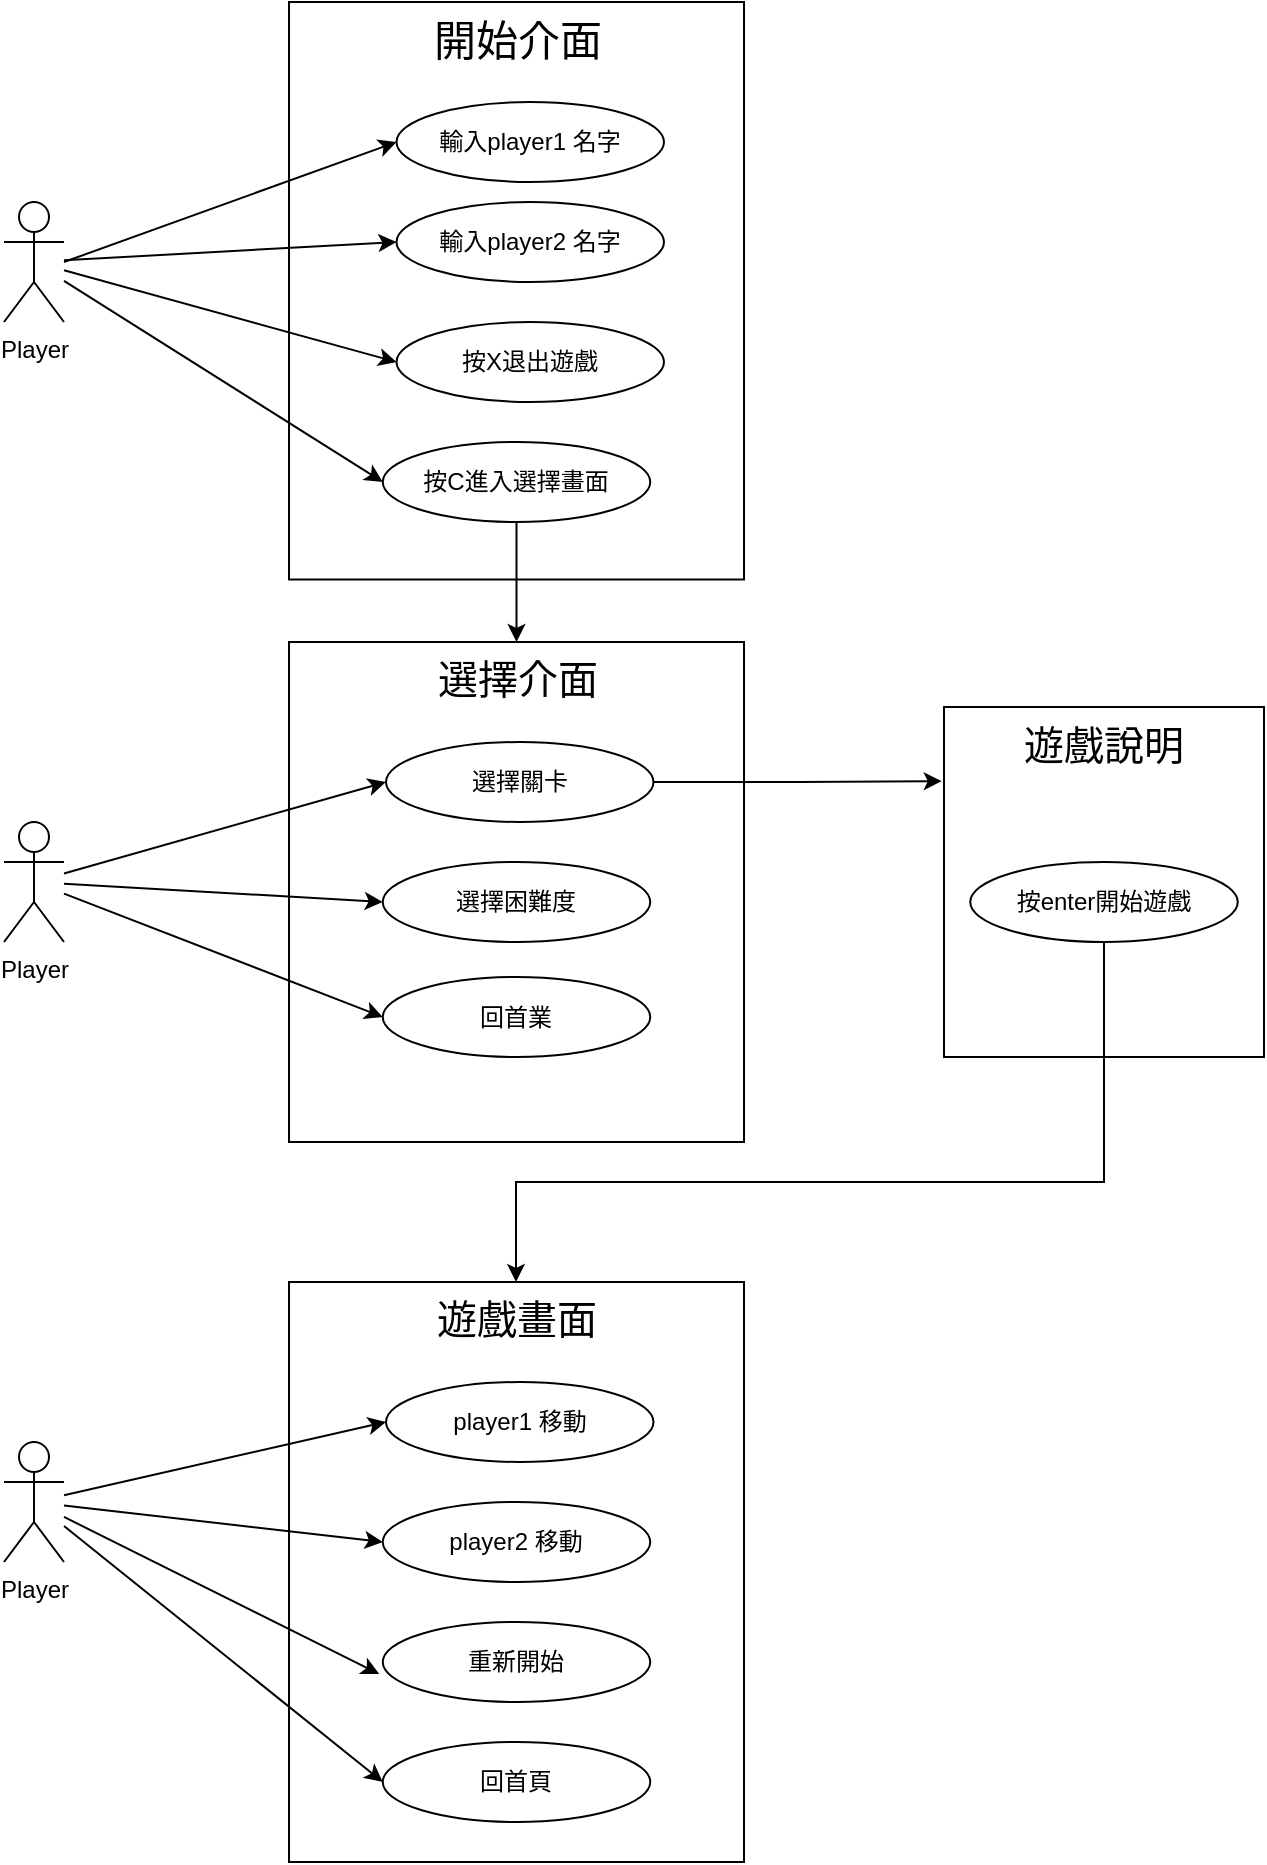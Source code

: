 <mxfile version="24.4.4" type="github">
  <diagram name="Page-1" id="fRFBAp2FJAGGFOrt1j17">
    <mxGraphModel dx="1050" dy="565" grid="1" gridSize="10" guides="1" tooltips="1" connect="1" arrows="1" fold="1" page="1" pageScale="1" pageWidth="850" pageHeight="1100" math="0" shadow="0">
      <root>
        <mxCell id="0" />
        <mxCell id="1" parent="0" />
        <mxCell id="KAFOnqnanLpudtP8_fwG-33" value="&lt;font style=&quot;font-size: 20px;&quot;&gt;遊戲畫面&lt;/font&gt;" style="rounded=0;whiteSpace=wrap;html=1;align=center;verticalAlign=top;" vertex="1" parent="1">
          <mxGeometry x="242.51" y="690" width="227.49" height="290" as="geometry" />
        </mxCell>
        <mxCell id="KAFOnqnanLpudtP8_fwG-2" value="&lt;font style=&quot;font-size: 21px;&quot;&gt;開始介面&lt;/font&gt;" style="rounded=0;whiteSpace=wrap;html=1;verticalAlign=top;" vertex="1" parent="1">
          <mxGeometry x="242.51" y="50" width="227.5" height="288.75" as="geometry" />
        </mxCell>
        <mxCell id="KAFOnqnanLpudtP8_fwG-12" style="rounded=0;orthogonalLoop=1;jettySize=auto;html=1;entryX=0;entryY=0.5;entryDx=0;entryDy=0;" edge="1" parent="1" target="KAFOnqnanLpudtP8_fwG-9">
          <mxGeometry relative="1" as="geometry">
            <mxPoint x="130" y="180" as="sourcePoint" />
          </mxGeometry>
        </mxCell>
        <mxCell id="KAFOnqnanLpudtP8_fwG-13" style="rounded=0;orthogonalLoop=1;jettySize=auto;html=1;entryX=0;entryY=0.5;entryDx=0;entryDy=0;" edge="1" parent="1" source="KAFOnqnanLpudtP8_fwG-1" target="KAFOnqnanLpudtP8_fwG-8">
          <mxGeometry relative="1" as="geometry" />
        </mxCell>
        <mxCell id="KAFOnqnanLpudtP8_fwG-14" style="rounded=0;orthogonalLoop=1;jettySize=auto;html=1;entryX=0;entryY=0.5;entryDx=0;entryDy=0;" edge="1" parent="1" source="KAFOnqnanLpudtP8_fwG-1" target="KAFOnqnanLpudtP8_fwG-11">
          <mxGeometry relative="1" as="geometry" />
        </mxCell>
        <mxCell id="KAFOnqnanLpudtP8_fwG-15" style="rounded=0;orthogonalLoop=1;jettySize=auto;html=1;entryX=0;entryY=0.5;entryDx=0;entryDy=0;" edge="1" parent="1" source="KAFOnqnanLpudtP8_fwG-1" target="KAFOnqnanLpudtP8_fwG-10">
          <mxGeometry relative="1" as="geometry" />
        </mxCell>
        <mxCell id="KAFOnqnanLpudtP8_fwG-1" value="Player" style="shape=umlActor;verticalLabelPosition=bottom;verticalAlign=top;html=1;outlineConnect=0;" vertex="1" parent="1">
          <mxGeometry x="100" y="150" width="30" height="60" as="geometry" />
        </mxCell>
        <mxCell id="KAFOnqnanLpudtP8_fwG-6" value="&lt;font style=&quot;font-size: 20px;&quot;&gt;選擇介面&lt;/font&gt;" style="rounded=0;whiteSpace=wrap;html=1;align=center;verticalAlign=top;" vertex="1" parent="1">
          <mxGeometry x="242.51" y="370" width="227.5" height="250" as="geometry" />
        </mxCell>
        <mxCell id="KAFOnqnanLpudtP8_fwG-8" value="輸入player2&lt;span style=&quot;background-color: initial;&quot;&gt;&amp;nbsp;名字&lt;/span&gt;" style="ellipse;whiteSpace=wrap;html=1;" vertex="1" parent="1">
          <mxGeometry x="296.25" y="150" width="133.75" height="40" as="geometry" />
        </mxCell>
        <mxCell id="KAFOnqnanLpudtP8_fwG-9" value="輸入player1 名字" style="ellipse;whiteSpace=wrap;html=1;" vertex="1" parent="1">
          <mxGeometry x="296.25" y="100" width="133.75" height="40" as="geometry" />
        </mxCell>
        <mxCell id="KAFOnqnanLpudtP8_fwG-20" style="edgeStyle=orthogonalEdgeStyle;rounded=0;orthogonalLoop=1;jettySize=auto;html=1;entryX=0.5;entryY=0;entryDx=0;entryDy=0;strokeColor=default;align=center;verticalAlign=middle;fontFamily=Helvetica;fontSize=11;fontColor=default;labelBackgroundColor=default;endArrow=classic;" edge="1" parent="1" source="KAFOnqnanLpudtP8_fwG-10" target="KAFOnqnanLpudtP8_fwG-6">
          <mxGeometry relative="1" as="geometry" />
        </mxCell>
        <mxCell id="KAFOnqnanLpudtP8_fwG-10" value="按C進入選擇畫面" style="ellipse;whiteSpace=wrap;html=1;" vertex="1" parent="1">
          <mxGeometry x="289.38" y="270" width="133.75" height="40" as="geometry" />
        </mxCell>
        <mxCell id="KAFOnqnanLpudtP8_fwG-11" value="按X退出遊戲" style="ellipse;whiteSpace=wrap;html=1;" vertex="1" parent="1">
          <mxGeometry x="296.25" y="210" width="133.75" height="40" as="geometry" />
        </mxCell>
        <mxCell id="KAFOnqnanLpudtP8_fwG-28" style="rounded=0;orthogonalLoop=1;jettySize=auto;html=1;entryX=0;entryY=0.5;entryDx=0;entryDy=0;strokeColor=default;align=center;verticalAlign=middle;fontFamily=Helvetica;fontSize=11;fontColor=default;labelBackgroundColor=default;endArrow=classic;" edge="1" parent="1" source="lvF6_4PotguvGT_02k-U-1" target="KAFOnqnanLpudtP8_fwG-18">
          <mxGeometry relative="1" as="geometry" />
        </mxCell>
        <mxCell id="KAFOnqnanLpudtP8_fwG-30" style="rounded=0;orthogonalLoop=1;jettySize=auto;html=1;entryX=0;entryY=0.5;entryDx=0;entryDy=0;strokeColor=default;align=center;verticalAlign=middle;fontFamily=Helvetica;fontSize=11;fontColor=default;labelBackgroundColor=default;endArrow=classic;" edge="1" parent="1" source="lvF6_4PotguvGT_02k-U-1" target="KAFOnqnanLpudtP8_fwG-21">
          <mxGeometry relative="1" as="geometry" />
        </mxCell>
        <mxCell id="KAFOnqnanLpudtP8_fwG-32" style="rounded=0;orthogonalLoop=1;jettySize=auto;html=1;entryX=0;entryY=0.5;entryDx=0;entryDy=0;strokeColor=default;align=center;verticalAlign=middle;fontFamily=Helvetica;fontSize=11;fontColor=default;labelBackgroundColor=default;endArrow=classic;" edge="1" parent="1" source="lvF6_4PotguvGT_02k-U-1" target="KAFOnqnanLpudtP8_fwG-23">
          <mxGeometry relative="1" as="geometry" />
        </mxCell>
        <mxCell id="lvF6_4PotguvGT_02k-U-1" value="Player" style="shape=umlActor;verticalLabelPosition=bottom;verticalAlign=top;html=1;outlineConnect=0;" vertex="1" parent="1">
          <mxGeometry x="100" y="460" width="30" height="60" as="geometry" />
        </mxCell>
        <mxCell id="KAFOnqnanLpudtP8_fwG-37" style="rounded=0;orthogonalLoop=1;jettySize=auto;html=1;entryX=0;entryY=0.5;entryDx=0;entryDy=0;strokeColor=default;align=center;verticalAlign=middle;fontFamily=Helvetica;fontSize=11;fontColor=default;labelBackgroundColor=default;endArrow=classic;" edge="1" parent="1" source="lvF6_4PotguvGT_02k-U-2" target="KAFOnqnanLpudtP8_fwG-36">
          <mxGeometry relative="1" as="geometry" />
        </mxCell>
        <mxCell id="KAFOnqnanLpudtP8_fwG-41" style="rounded=0;orthogonalLoop=1;jettySize=auto;html=1;entryX=0;entryY=0.5;entryDx=0;entryDy=0;strokeColor=default;align=center;verticalAlign=middle;fontFamily=Helvetica;fontSize=11;fontColor=default;labelBackgroundColor=default;endArrow=classic;" edge="1" parent="1" source="lvF6_4PotguvGT_02k-U-2" target="KAFOnqnanLpudtP8_fwG-40">
          <mxGeometry relative="1" as="geometry" />
        </mxCell>
        <mxCell id="KAFOnqnanLpudtP8_fwG-44" style="rounded=0;orthogonalLoop=1;jettySize=auto;html=1;entryX=0;entryY=0.5;entryDx=0;entryDy=0;strokeColor=default;align=center;verticalAlign=middle;fontFamily=Helvetica;fontSize=11;fontColor=default;labelBackgroundColor=default;endArrow=classic;" edge="1" parent="1" source="lvF6_4PotguvGT_02k-U-2" target="KAFOnqnanLpudtP8_fwG-42">
          <mxGeometry relative="1" as="geometry" />
        </mxCell>
        <mxCell id="lvF6_4PotguvGT_02k-U-2" value="Player" style="shape=umlActor;verticalLabelPosition=bottom;verticalAlign=top;html=1;outlineConnect=0;" vertex="1" parent="1">
          <mxGeometry x="100" y="770" width="30" height="60" as="geometry" />
        </mxCell>
        <mxCell id="KAFOnqnanLpudtP8_fwG-18" value="選擇關卡" style="ellipse;whiteSpace=wrap;html=1;" vertex="1" parent="1">
          <mxGeometry x="291" y="420" width="133.75" height="40" as="geometry" />
        </mxCell>
        <mxCell id="KAFOnqnanLpudtP8_fwG-21" value="選擇困難度" style="ellipse;whiteSpace=wrap;html=1;" vertex="1" parent="1">
          <mxGeometry x="289.38" y="480" width="133.75" height="40" as="geometry" />
        </mxCell>
        <mxCell id="KAFOnqnanLpudtP8_fwG-23" value="回首業" style="ellipse;whiteSpace=wrap;html=1;" vertex="1" parent="1">
          <mxGeometry x="289.38" y="537.5" width="133.75" height="40" as="geometry" />
        </mxCell>
        <mxCell id="KAFOnqnanLpudtP8_fwG-26" value="&lt;font style=&quot;font-size: 20px;&quot;&gt;遊戲說明&lt;/font&gt;" style="rounded=0;whiteSpace=wrap;html=1;align=center;verticalAlign=top;" vertex="1" parent="1">
          <mxGeometry x="570" y="402.5" width="160" height="175" as="geometry" />
        </mxCell>
        <mxCell id="KAFOnqnanLpudtP8_fwG-29" style="edgeStyle=orthogonalEdgeStyle;rounded=0;orthogonalLoop=1;jettySize=auto;html=1;entryX=-0.007;entryY=0.212;entryDx=0;entryDy=0;entryPerimeter=0;strokeColor=default;align=center;verticalAlign=middle;fontFamily=Helvetica;fontSize=11;fontColor=default;labelBackgroundColor=default;endArrow=classic;" edge="1" parent="1" source="KAFOnqnanLpudtP8_fwG-18" target="KAFOnqnanLpudtP8_fwG-26">
          <mxGeometry relative="1" as="geometry" />
        </mxCell>
        <mxCell id="KAFOnqnanLpudtP8_fwG-46" style="edgeStyle=orthogonalEdgeStyle;rounded=0;orthogonalLoop=1;jettySize=auto;html=1;strokeColor=default;align=center;verticalAlign=middle;fontFamily=Helvetica;fontSize=11;fontColor=default;labelBackgroundColor=default;endArrow=classic;" edge="1" parent="1" source="KAFOnqnanLpudtP8_fwG-31" target="KAFOnqnanLpudtP8_fwG-33">
          <mxGeometry relative="1" as="geometry">
            <Array as="points">
              <mxPoint x="650" y="640" />
              <mxPoint x="356" y="640" />
            </Array>
          </mxGeometry>
        </mxCell>
        <mxCell id="KAFOnqnanLpudtP8_fwG-31" value="按enter開始遊戲" style="ellipse;whiteSpace=wrap;html=1;" vertex="1" parent="1">
          <mxGeometry x="583.13" y="480" width="133.75" height="40" as="geometry" />
        </mxCell>
        <mxCell id="KAFOnqnanLpudtP8_fwG-35" value="重新開始" style="ellipse;whiteSpace=wrap;html=1;" vertex="1" parent="1">
          <mxGeometry x="289.38" y="860" width="133.75" height="40" as="geometry" />
        </mxCell>
        <mxCell id="KAFOnqnanLpudtP8_fwG-36" value="player1 移動" style="ellipse;whiteSpace=wrap;html=1;" vertex="1" parent="1">
          <mxGeometry x="291" y="740" width="133.75" height="40" as="geometry" />
        </mxCell>
        <mxCell id="KAFOnqnanLpudtP8_fwG-39" style="rounded=0;orthogonalLoop=1;jettySize=auto;html=1;entryX=-0.013;entryY=0.65;entryDx=0;entryDy=0;entryPerimeter=0;strokeColor=default;align=center;verticalAlign=middle;fontFamily=Helvetica;fontSize=11;fontColor=default;labelBackgroundColor=default;endArrow=classic;" edge="1" parent="1" source="lvF6_4PotguvGT_02k-U-2" target="KAFOnqnanLpudtP8_fwG-35">
          <mxGeometry relative="1" as="geometry" />
        </mxCell>
        <mxCell id="KAFOnqnanLpudtP8_fwG-40" value="player2 移動" style="ellipse;whiteSpace=wrap;html=1;" vertex="1" parent="1">
          <mxGeometry x="289.38" y="800" width="133.75" height="40" as="geometry" />
        </mxCell>
        <mxCell id="KAFOnqnanLpudtP8_fwG-42" value="回首頁" style="ellipse;whiteSpace=wrap;html=1;" vertex="1" parent="1">
          <mxGeometry x="289.38" y="920" width="133.75" height="40" as="geometry" />
        </mxCell>
      </root>
    </mxGraphModel>
  </diagram>
</mxfile>
